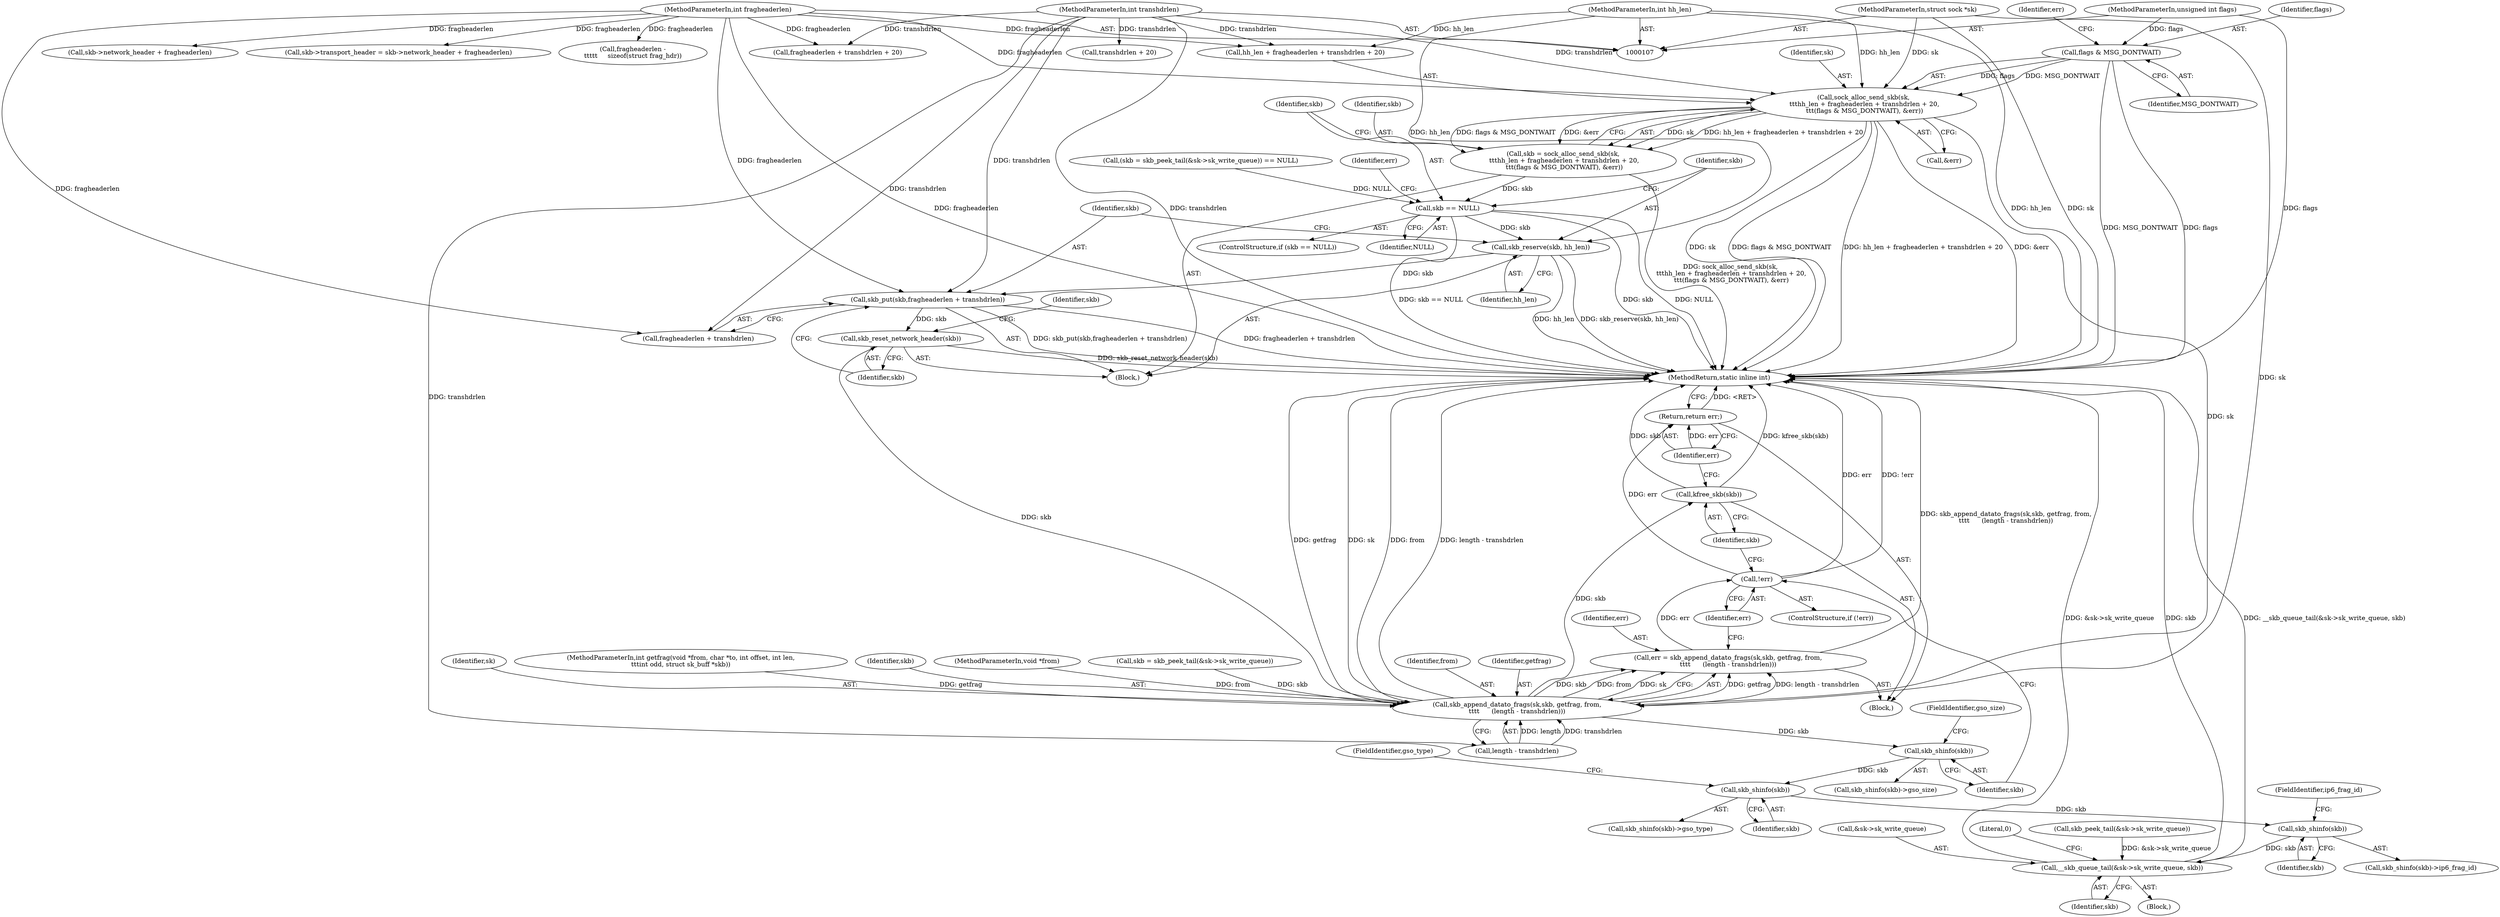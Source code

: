 digraph "1_linux_2811ebac2521ceac84f2bdae402455baa6a7fb47_0@API" {
"1000134" [label="(Call,sock_alloc_send_skb(sk,\n \t\t\thh_len + fragheaderlen + transhdrlen + 20,\n \t\t\t(flags & MSG_DONTWAIT), &err))"];
"1000108" [label="(MethodParameterIn,struct sock *sk)"];
"1000112" [label="(MethodParameterIn,int hh_len)"];
"1000113" [label="(MethodParameterIn,int fragheaderlen)"];
"1000114" [label="(MethodParameterIn,int transhdrlen)"];
"1000143" [label="(Call,flags & MSG_DONTWAIT)"];
"1000116" [label="(MethodParameterIn,unsigned int flags)"];
"1000132" [label="(Call,skb = sock_alloc_send_skb(sk,\n \t\t\thh_len + fragheaderlen + transhdrlen + 20,\n \t\t\t(flags & MSG_DONTWAIT), &err))"];
"1000149" [label="(Call,skb == NULL)"];
"1000154" [label="(Call,skb_reserve(skb, hh_len))"];
"1000157" [label="(Call,skb_put(skb,fragheaderlen + transhdrlen))"];
"1000162" [label="(Call,skb_reset_network_header(skb))"];
"1000191" [label="(Call,skb_append_datato_frags(sk,skb, getfrag, from,\n\t\t\t\t      (length - transhdrlen)))"];
"1000189" [label="(Call,err = skb_append_datato_frags(sk,skb, getfrag, from,\n\t\t\t\t      (length - transhdrlen)))"];
"1000200" [label="(Call,!err)"];
"1000245" [label="(Return,return err;)"];
"1000206" [label="(Call,skb_shinfo(skb))"];
"1000219" [label="(Call,skb_shinfo(skb))"];
"1000229" [label="(Call,skb_shinfo(skb))"];
"1000235" [label="(Call,__skb_queue_tail(&sk->sk_write_queue, skb))"];
"1000243" [label="(Call,kfree_skb(skb))"];
"1000191" [label="(Call,skb_append_datato_frags(sk,skb, getfrag, from,\n\t\t\t\t      (length - transhdrlen)))"];
"1000140" [label="(Call,transhdrlen + 20)"];
"1000146" [label="(Call,&err)"];
"1000243" [label="(Call,kfree_skb(skb))"];
"1000112" [label="(MethodParameterIn,int hh_len)"];
"1000164" [label="(Call,skb->transport_header = skb->network_header + fragheaderlen)"];
"1000122" [label="(Call,(skb = skb_peek_tail(&sk->sk_write_queue)) == NULL)"];
"1000219" [label="(Call,skb_shinfo(skb))"];
"1000231" [label="(FieldIdentifier,ip6_frag_id)"];
"1000242" [label="(Literal,0)"];
"1000230" [label="(Identifier,skb)"];
"1000229" [label="(Call,skb_shinfo(skb))"];
"1000195" [label="(Identifier,from)"];
"1000113" [label="(MethodParameterIn,int fragheaderlen)"];
"1000116" [label="(MethodParameterIn,unsigned int flags)"];
"1000245" [label="(Return,return err;)"];
"1000235" [label="(Call,__skb_queue_tail(&sk->sk_write_queue, skb))"];
"1000114" [label="(MethodParameterIn,int transhdrlen)"];
"1000200" [label="(Call,!err)"];
"1000194" [label="(Identifier,getfrag)"];
"1000166" [label="(Identifier,skb)"];
"1000144" [label="(Identifier,flags)"];
"1000148" [label="(ControlStructure,if (skb == NULL))"];
"1000218" [label="(Call,skb_shinfo(skb)->gso_type)"];
"1000118" [label="(Block,)"];
"1000192" [label="(Identifier,sk)"];
"1000206" [label="(Call,skb_shinfo(skb))"];
"1000125" [label="(Call,skb_peek_tail(&sk->sk_write_queue))"];
"1000147" [label="(Identifier,err)"];
"1000163" [label="(Identifier,skb)"];
"1000207" [label="(Identifier,skb)"];
"1000108" [label="(MethodParameterIn,struct sock *sk)"];
"1000158" [label="(Identifier,skb)"];
"1000205" [label="(Call,skb_shinfo(skb)->gso_size)"];
"1000133" [label="(Identifier,skb)"];
"1000221" [label="(FieldIdentifier,gso_type)"];
"1000208" [label="(FieldIdentifier,gso_size)"];
"1000154" [label="(Call,skb_reserve(skb, hh_len))"];
"1000151" [label="(Identifier,NULL)"];
"1000109" [label="(MethodParameterIn,int getfrag(void *from, char *to, int offset, int len,\n\t\t\tint odd, struct sk_buff *skb))"];
"1000193" [label="(Identifier,skb)"];
"1000110" [label="(MethodParameterIn,void *from)"];
"1000244" [label="(Identifier,skb)"];
"1000131" [label="(Block,)"];
"1000136" [label="(Call,hh_len + fragheaderlen + transhdrlen + 20)"];
"1000150" [label="(Identifier,skb)"];
"1000190" [label="(Identifier,err)"];
"1000199" [label="(ControlStructure,if (!err))"];
"1000236" [label="(Call,&sk->sk_write_queue)"];
"1000246" [label="(Identifier,err)"];
"1000138" [label="(Call,fragheaderlen + transhdrlen + 20)"];
"1000212" [label="(Call,fragheaderlen -\n\t\t\t\t\t     sizeof(struct frag_hdr))"];
"1000240" [label="(Identifier,skb)"];
"1000149" [label="(Call,skb == NULL)"];
"1000153" [label="(Identifier,err)"];
"1000162" [label="(Call,skb_reset_network_header(skb))"];
"1000143" [label="(Call,flags & MSG_DONTWAIT)"];
"1000202" [label="(Block,)"];
"1000155" [label="(Identifier,skb)"];
"1000123" [label="(Call,skb = skb_peek_tail(&sk->sk_write_queue))"];
"1000220" [label="(Identifier,skb)"];
"1000135" [label="(Identifier,sk)"];
"1000134" [label="(Call,sock_alloc_send_skb(sk,\n \t\t\thh_len + fragheaderlen + transhdrlen + 20,\n \t\t\t(flags & MSG_DONTWAIT), &err))"];
"1000157" [label="(Call,skb_put(skb,fragheaderlen + transhdrlen))"];
"1000156" [label="(Identifier,hh_len)"];
"1000247" [label="(MethodReturn,static inline int)"];
"1000132" [label="(Call,skb = sock_alloc_send_skb(sk,\n \t\t\thh_len + fragheaderlen + transhdrlen + 20,\n \t\t\t(flags & MSG_DONTWAIT), &err))"];
"1000201" [label="(Identifier,err)"];
"1000196" [label="(Call,length - transhdrlen)"];
"1000228" [label="(Call,skb_shinfo(skb)->ip6_frag_id)"];
"1000189" [label="(Call,err = skb_append_datato_frags(sk,skb, getfrag, from,\n\t\t\t\t      (length - transhdrlen)))"];
"1000159" [label="(Call,fragheaderlen + transhdrlen)"];
"1000168" [label="(Call,skb->network_header + fragheaderlen)"];
"1000145" [label="(Identifier,MSG_DONTWAIT)"];
"1000134" -> "1000132"  [label="AST: "];
"1000134" -> "1000146"  [label="CFG: "];
"1000135" -> "1000134"  [label="AST: "];
"1000136" -> "1000134"  [label="AST: "];
"1000143" -> "1000134"  [label="AST: "];
"1000146" -> "1000134"  [label="AST: "];
"1000132" -> "1000134"  [label="CFG: "];
"1000134" -> "1000247"  [label="DDG: sk"];
"1000134" -> "1000247"  [label="DDG: flags & MSG_DONTWAIT"];
"1000134" -> "1000247"  [label="DDG: hh_len + fragheaderlen + transhdrlen + 20"];
"1000134" -> "1000247"  [label="DDG: &err"];
"1000134" -> "1000132"  [label="DDG: sk"];
"1000134" -> "1000132"  [label="DDG: hh_len + fragheaderlen + transhdrlen + 20"];
"1000134" -> "1000132"  [label="DDG: flags & MSG_DONTWAIT"];
"1000134" -> "1000132"  [label="DDG: &err"];
"1000108" -> "1000134"  [label="DDG: sk"];
"1000112" -> "1000134"  [label="DDG: hh_len"];
"1000113" -> "1000134"  [label="DDG: fragheaderlen"];
"1000114" -> "1000134"  [label="DDG: transhdrlen"];
"1000143" -> "1000134"  [label="DDG: flags"];
"1000143" -> "1000134"  [label="DDG: MSG_DONTWAIT"];
"1000134" -> "1000191"  [label="DDG: sk"];
"1000108" -> "1000107"  [label="AST: "];
"1000108" -> "1000247"  [label="DDG: sk"];
"1000108" -> "1000191"  [label="DDG: sk"];
"1000112" -> "1000107"  [label="AST: "];
"1000112" -> "1000247"  [label="DDG: hh_len"];
"1000112" -> "1000136"  [label="DDG: hh_len"];
"1000112" -> "1000154"  [label="DDG: hh_len"];
"1000113" -> "1000107"  [label="AST: "];
"1000113" -> "1000247"  [label="DDG: fragheaderlen"];
"1000113" -> "1000136"  [label="DDG: fragheaderlen"];
"1000113" -> "1000138"  [label="DDG: fragheaderlen"];
"1000113" -> "1000157"  [label="DDG: fragheaderlen"];
"1000113" -> "1000159"  [label="DDG: fragheaderlen"];
"1000113" -> "1000164"  [label="DDG: fragheaderlen"];
"1000113" -> "1000168"  [label="DDG: fragheaderlen"];
"1000113" -> "1000212"  [label="DDG: fragheaderlen"];
"1000114" -> "1000107"  [label="AST: "];
"1000114" -> "1000247"  [label="DDG: transhdrlen"];
"1000114" -> "1000136"  [label="DDG: transhdrlen"];
"1000114" -> "1000138"  [label="DDG: transhdrlen"];
"1000114" -> "1000140"  [label="DDG: transhdrlen"];
"1000114" -> "1000157"  [label="DDG: transhdrlen"];
"1000114" -> "1000159"  [label="DDG: transhdrlen"];
"1000114" -> "1000196"  [label="DDG: transhdrlen"];
"1000143" -> "1000145"  [label="CFG: "];
"1000144" -> "1000143"  [label="AST: "];
"1000145" -> "1000143"  [label="AST: "];
"1000147" -> "1000143"  [label="CFG: "];
"1000143" -> "1000247"  [label="DDG: flags"];
"1000143" -> "1000247"  [label="DDG: MSG_DONTWAIT"];
"1000116" -> "1000143"  [label="DDG: flags"];
"1000116" -> "1000107"  [label="AST: "];
"1000116" -> "1000247"  [label="DDG: flags"];
"1000132" -> "1000131"  [label="AST: "];
"1000133" -> "1000132"  [label="AST: "];
"1000150" -> "1000132"  [label="CFG: "];
"1000132" -> "1000247"  [label="DDG: sock_alloc_send_skb(sk,\n \t\t\thh_len + fragheaderlen + transhdrlen + 20,\n \t\t\t(flags & MSG_DONTWAIT), &err)"];
"1000132" -> "1000149"  [label="DDG: skb"];
"1000149" -> "1000148"  [label="AST: "];
"1000149" -> "1000151"  [label="CFG: "];
"1000150" -> "1000149"  [label="AST: "];
"1000151" -> "1000149"  [label="AST: "];
"1000153" -> "1000149"  [label="CFG: "];
"1000155" -> "1000149"  [label="CFG: "];
"1000149" -> "1000247"  [label="DDG: NULL"];
"1000149" -> "1000247"  [label="DDG: skb == NULL"];
"1000149" -> "1000247"  [label="DDG: skb"];
"1000122" -> "1000149"  [label="DDG: NULL"];
"1000149" -> "1000154"  [label="DDG: skb"];
"1000154" -> "1000131"  [label="AST: "];
"1000154" -> "1000156"  [label="CFG: "];
"1000155" -> "1000154"  [label="AST: "];
"1000156" -> "1000154"  [label="AST: "];
"1000158" -> "1000154"  [label="CFG: "];
"1000154" -> "1000247"  [label="DDG: skb_reserve(skb, hh_len)"];
"1000154" -> "1000247"  [label="DDG: hh_len"];
"1000154" -> "1000157"  [label="DDG: skb"];
"1000157" -> "1000131"  [label="AST: "];
"1000157" -> "1000159"  [label="CFG: "];
"1000158" -> "1000157"  [label="AST: "];
"1000159" -> "1000157"  [label="AST: "];
"1000163" -> "1000157"  [label="CFG: "];
"1000157" -> "1000247"  [label="DDG: fragheaderlen + transhdrlen"];
"1000157" -> "1000247"  [label="DDG: skb_put(skb,fragheaderlen + transhdrlen)"];
"1000157" -> "1000162"  [label="DDG: skb"];
"1000162" -> "1000131"  [label="AST: "];
"1000162" -> "1000163"  [label="CFG: "];
"1000163" -> "1000162"  [label="AST: "];
"1000166" -> "1000162"  [label="CFG: "];
"1000162" -> "1000247"  [label="DDG: skb_reset_network_header(skb)"];
"1000162" -> "1000191"  [label="DDG: skb"];
"1000191" -> "1000189"  [label="AST: "];
"1000191" -> "1000196"  [label="CFG: "];
"1000192" -> "1000191"  [label="AST: "];
"1000193" -> "1000191"  [label="AST: "];
"1000194" -> "1000191"  [label="AST: "];
"1000195" -> "1000191"  [label="AST: "];
"1000196" -> "1000191"  [label="AST: "];
"1000189" -> "1000191"  [label="CFG: "];
"1000191" -> "1000247"  [label="DDG: getfrag"];
"1000191" -> "1000247"  [label="DDG: from"];
"1000191" -> "1000247"  [label="DDG: length - transhdrlen"];
"1000191" -> "1000247"  [label="DDG: sk"];
"1000191" -> "1000189"  [label="DDG: getfrag"];
"1000191" -> "1000189"  [label="DDG: length - transhdrlen"];
"1000191" -> "1000189"  [label="DDG: skb"];
"1000191" -> "1000189"  [label="DDG: from"];
"1000191" -> "1000189"  [label="DDG: sk"];
"1000123" -> "1000191"  [label="DDG: skb"];
"1000109" -> "1000191"  [label="DDG: getfrag"];
"1000110" -> "1000191"  [label="DDG: from"];
"1000196" -> "1000191"  [label="DDG: length"];
"1000196" -> "1000191"  [label="DDG: transhdrlen"];
"1000191" -> "1000206"  [label="DDG: skb"];
"1000191" -> "1000243"  [label="DDG: skb"];
"1000189" -> "1000118"  [label="AST: "];
"1000190" -> "1000189"  [label="AST: "];
"1000201" -> "1000189"  [label="CFG: "];
"1000189" -> "1000247"  [label="DDG: skb_append_datato_frags(sk,skb, getfrag, from,\n\t\t\t\t      (length - transhdrlen))"];
"1000189" -> "1000200"  [label="DDG: err"];
"1000200" -> "1000199"  [label="AST: "];
"1000200" -> "1000201"  [label="CFG: "];
"1000201" -> "1000200"  [label="AST: "];
"1000207" -> "1000200"  [label="CFG: "];
"1000244" -> "1000200"  [label="CFG: "];
"1000200" -> "1000247"  [label="DDG: err"];
"1000200" -> "1000247"  [label="DDG: !err"];
"1000200" -> "1000245"  [label="DDG: err"];
"1000245" -> "1000118"  [label="AST: "];
"1000245" -> "1000246"  [label="CFG: "];
"1000246" -> "1000245"  [label="AST: "];
"1000247" -> "1000245"  [label="CFG: "];
"1000245" -> "1000247"  [label="DDG: <RET>"];
"1000246" -> "1000245"  [label="DDG: err"];
"1000206" -> "1000205"  [label="AST: "];
"1000206" -> "1000207"  [label="CFG: "];
"1000207" -> "1000206"  [label="AST: "];
"1000208" -> "1000206"  [label="CFG: "];
"1000206" -> "1000219"  [label="DDG: skb"];
"1000219" -> "1000218"  [label="AST: "];
"1000219" -> "1000220"  [label="CFG: "];
"1000220" -> "1000219"  [label="AST: "];
"1000221" -> "1000219"  [label="CFG: "];
"1000219" -> "1000229"  [label="DDG: skb"];
"1000229" -> "1000228"  [label="AST: "];
"1000229" -> "1000230"  [label="CFG: "];
"1000230" -> "1000229"  [label="AST: "];
"1000231" -> "1000229"  [label="CFG: "];
"1000229" -> "1000235"  [label="DDG: skb"];
"1000235" -> "1000202"  [label="AST: "];
"1000235" -> "1000240"  [label="CFG: "];
"1000236" -> "1000235"  [label="AST: "];
"1000240" -> "1000235"  [label="AST: "];
"1000242" -> "1000235"  [label="CFG: "];
"1000235" -> "1000247"  [label="DDG: &sk->sk_write_queue"];
"1000235" -> "1000247"  [label="DDG: __skb_queue_tail(&sk->sk_write_queue, skb)"];
"1000235" -> "1000247"  [label="DDG: skb"];
"1000125" -> "1000235"  [label="DDG: &sk->sk_write_queue"];
"1000243" -> "1000118"  [label="AST: "];
"1000243" -> "1000244"  [label="CFG: "];
"1000244" -> "1000243"  [label="AST: "];
"1000246" -> "1000243"  [label="CFG: "];
"1000243" -> "1000247"  [label="DDG: skb"];
"1000243" -> "1000247"  [label="DDG: kfree_skb(skb)"];
}
